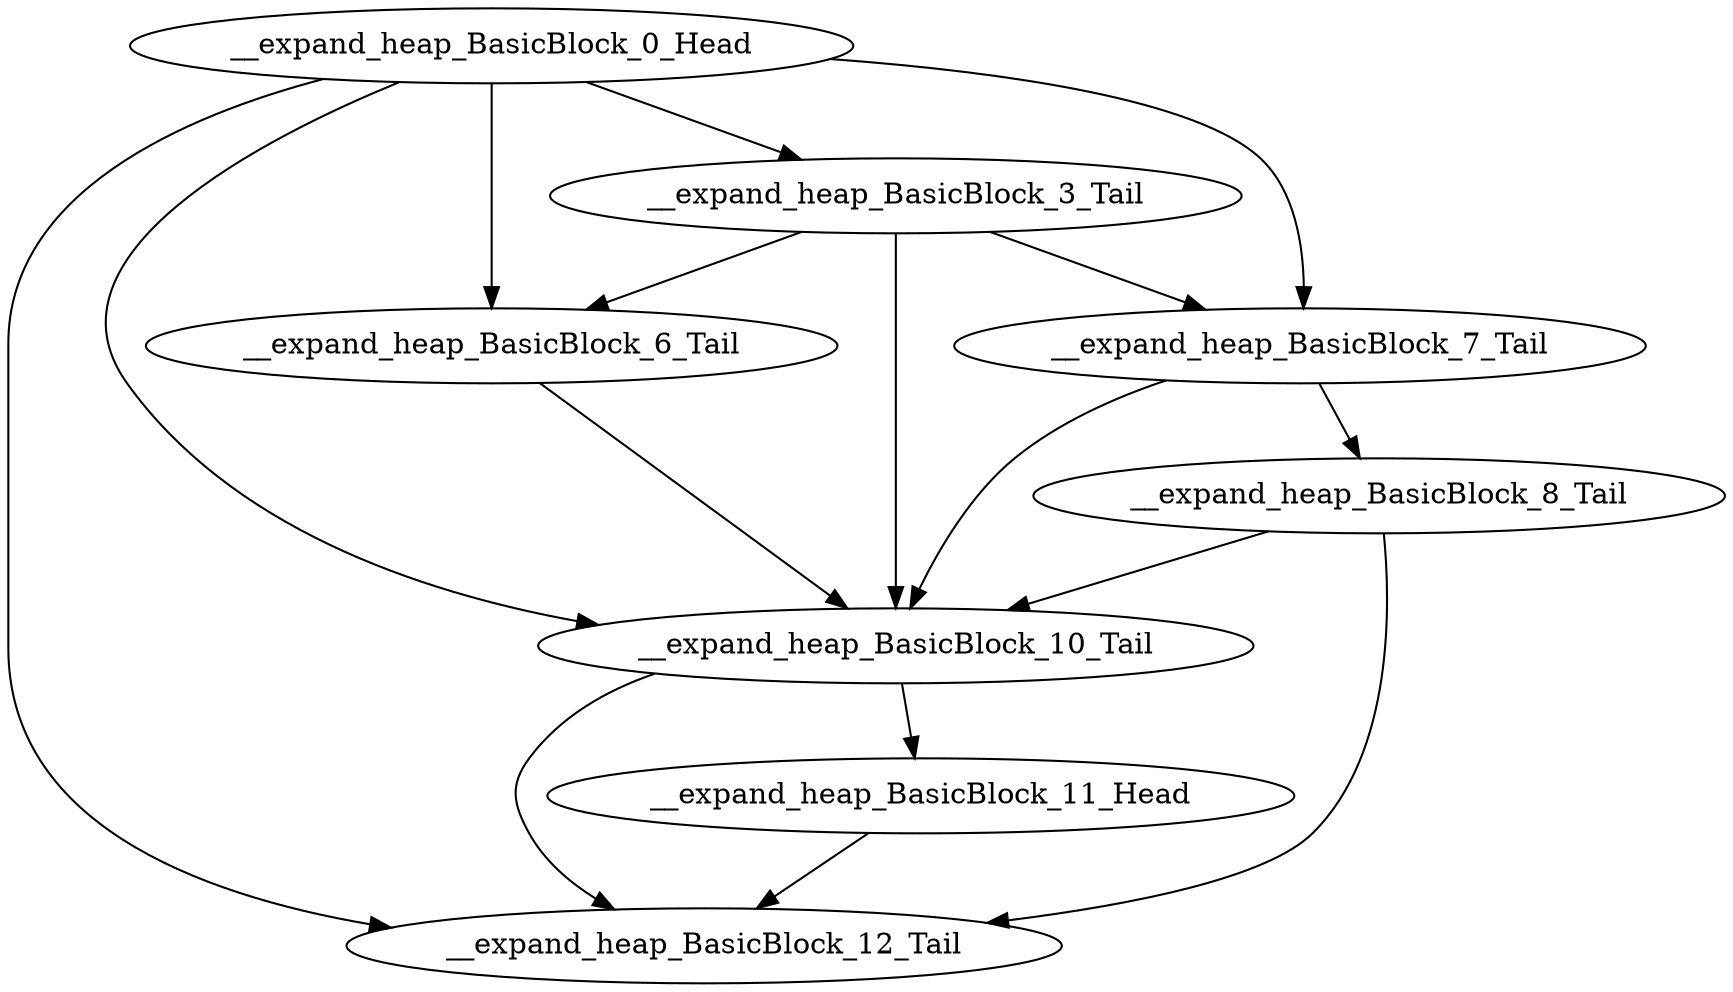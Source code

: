 digraph G {
    "__expand_heap_BasicBlock_0_Head" -> "__expand_heap_BasicBlock_12_Tail"
    "__expand_heap_BasicBlock_0_Head" -> "__expand_heap_BasicBlock_3_Tail"
    "__expand_heap_BasicBlock_0_Head" -> "__expand_heap_BasicBlock_6_Tail"
    "__expand_heap_BasicBlock_0_Head" -> "__expand_heap_BasicBlock_7_Tail"
    "__expand_heap_BasicBlock_0_Head" -> "__expand_heap_BasicBlock_10_Tail"
    "__expand_heap_BasicBlock_3_Tail" -> "__expand_heap_BasicBlock_6_Tail"
    "__expand_heap_BasicBlock_3_Tail" -> "__expand_heap_BasicBlock_7_Tail"
    "__expand_heap_BasicBlock_3_Tail" -> "__expand_heap_BasicBlock_10_Tail"
    "__expand_heap_BasicBlock_6_Tail" -> "__expand_heap_BasicBlock_10_Tail"
    "__expand_heap_BasicBlock_7_Tail" -> "__expand_heap_BasicBlock_8_Tail"
    "__expand_heap_BasicBlock_7_Tail" -> "__expand_heap_BasicBlock_10_Tail"
    "__expand_heap_BasicBlock_8_Tail" -> "__expand_heap_BasicBlock_12_Tail"
    "__expand_heap_BasicBlock_8_Tail" -> "__expand_heap_BasicBlock_10_Tail"
    "__expand_heap_BasicBlock_11_Head" -> "__expand_heap_BasicBlock_12_Tail"
    "__expand_heap_BasicBlock_10_Tail" -> "__expand_heap_BasicBlock_12_Tail"
    "__expand_heap_BasicBlock_10_Tail" -> "__expand_heap_BasicBlock_11_Head"
}
